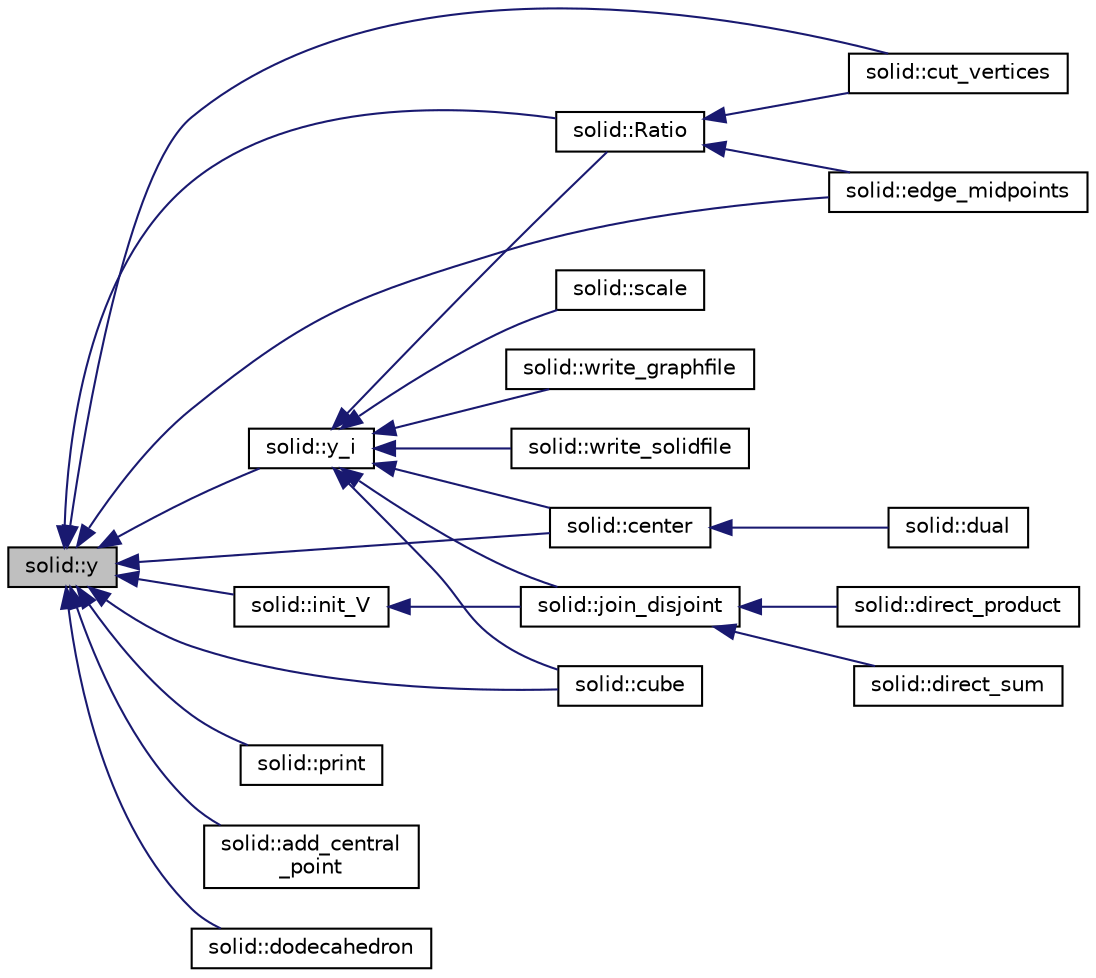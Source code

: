 digraph "solid::y"
{
  edge [fontname="Helvetica",fontsize="10",labelfontname="Helvetica",labelfontsize="10"];
  node [fontname="Helvetica",fontsize="10",shape=record];
  rankdir="LR";
  Node4770 [label="solid::y",height=0.2,width=0.4,color="black", fillcolor="grey75", style="filled", fontcolor="black"];
  Node4770 -> Node4771 [dir="back",color="midnightblue",fontsize="10",style="solid",fontname="Helvetica"];
  Node4771 [label="solid::y_i",height=0.2,width=0.4,color="black", fillcolor="white", style="filled",URL="$d8/def/classsolid.html#a962e53cd90bf6f5bd8128ac940b2ffa9"];
  Node4771 -> Node4772 [dir="back",color="midnightblue",fontsize="10",style="solid",fontname="Helvetica"];
  Node4772 [label="solid::center",height=0.2,width=0.4,color="black", fillcolor="white", style="filled",URL="$d8/def/classsolid.html#ae58752f7dd02eda7e0bac1d69b551db2"];
  Node4772 -> Node4773 [dir="back",color="midnightblue",fontsize="10",style="solid",fontname="Helvetica"];
  Node4773 [label="solid::dual",height=0.2,width=0.4,color="black", fillcolor="white", style="filled",URL="$d8/def/classsolid.html#a0147bd21fc7bfed44a10f3b5eca66757"];
  Node4771 -> Node4774 [dir="back",color="midnightblue",fontsize="10",style="solid",fontname="Helvetica"];
  Node4774 [label="solid::Ratio",height=0.2,width=0.4,color="black", fillcolor="white", style="filled",URL="$d8/def/classsolid.html#aef1749a5d84c62c43d2d1196d4ebec08"];
  Node4774 -> Node4775 [dir="back",color="midnightblue",fontsize="10",style="solid",fontname="Helvetica"];
  Node4775 [label="solid::cut_vertices",height=0.2,width=0.4,color="black", fillcolor="white", style="filled",URL="$d8/def/classsolid.html#a286d7bb090878dfbdc2fcd0dcf4739ce"];
  Node4774 -> Node4776 [dir="back",color="midnightblue",fontsize="10",style="solid",fontname="Helvetica"];
  Node4776 [label="solid::edge_midpoints",height=0.2,width=0.4,color="black", fillcolor="white", style="filled",URL="$d8/def/classsolid.html#a00f043a4986f0eec6ed05c14d64919dc"];
  Node4771 -> Node4777 [dir="back",color="midnightblue",fontsize="10",style="solid",fontname="Helvetica"];
  Node4777 [label="solid::join_disjoint",height=0.2,width=0.4,color="black", fillcolor="white", style="filled",URL="$d8/def/classsolid.html#ac3c7868e3b650b7112309c7ad15a394c"];
  Node4777 -> Node4778 [dir="back",color="midnightblue",fontsize="10",style="solid",fontname="Helvetica"];
  Node4778 [label="solid::direct_sum",height=0.2,width=0.4,color="black", fillcolor="white", style="filled",URL="$d8/def/classsolid.html#a2045d572bdbd493c541c69624baeedbf"];
  Node4777 -> Node4779 [dir="back",color="midnightblue",fontsize="10",style="solid",fontname="Helvetica"];
  Node4779 [label="solid::direct_product",height=0.2,width=0.4,color="black", fillcolor="white", style="filled",URL="$d8/def/classsolid.html#a8b4527c066bcebd2e6542fe158c607b0"];
  Node4771 -> Node4780 [dir="back",color="midnightblue",fontsize="10",style="solid",fontname="Helvetica"];
  Node4780 [label="solid::scale",height=0.2,width=0.4,color="black", fillcolor="white", style="filled",URL="$d8/def/classsolid.html#a26c0fc360080e87361451aaec9faa98c"];
  Node4771 -> Node4781 [dir="back",color="midnightblue",fontsize="10",style="solid",fontname="Helvetica"];
  Node4781 [label="solid::cube",height=0.2,width=0.4,color="black", fillcolor="white", style="filled",URL="$d8/def/classsolid.html#a308e6888759550da489397527ed89137"];
  Node4771 -> Node4782 [dir="back",color="midnightblue",fontsize="10",style="solid",fontname="Helvetica"];
  Node4782 [label="solid::write_graphfile",height=0.2,width=0.4,color="black", fillcolor="white", style="filled",URL="$d8/def/classsolid.html#ab21f3d7cb562fa9ce61b1a1cb2e5a411"];
  Node4771 -> Node4783 [dir="back",color="midnightblue",fontsize="10",style="solid",fontname="Helvetica"];
  Node4783 [label="solid::write_solidfile",height=0.2,width=0.4,color="black", fillcolor="white", style="filled",URL="$d8/def/classsolid.html#a60865c3210ff835fe2bd528f2396686d"];
  Node4770 -> Node4784 [dir="back",color="midnightblue",fontsize="10",style="solid",fontname="Helvetica"];
  Node4784 [label="solid::init_V",height=0.2,width=0.4,color="black", fillcolor="white", style="filled",URL="$d8/def/classsolid.html#a0b156ca77a137dc8aa94ab22d048e542"];
  Node4784 -> Node4777 [dir="back",color="midnightblue",fontsize="10",style="solid",fontname="Helvetica"];
  Node4770 -> Node4785 [dir="back",color="midnightblue",fontsize="10",style="solid",fontname="Helvetica"];
  Node4785 [label="solid::print",height=0.2,width=0.4,color="black", fillcolor="white", style="filled",URL="$d8/def/classsolid.html#a0afe4403778d31d092e2a66c13a9a365"];
  Node4770 -> Node4772 [dir="back",color="midnightblue",fontsize="10",style="solid",fontname="Helvetica"];
  Node4770 -> Node4774 [dir="back",color="midnightblue",fontsize="10",style="solid",fontname="Helvetica"];
  Node4770 -> Node4775 [dir="back",color="midnightblue",fontsize="10",style="solid",fontname="Helvetica"];
  Node4770 -> Node4776 [dir="back",color="midnightblue",fontsize="10",style="solid",fontname="Helvetica"];
  Node4770 -> Node4786 [dir="back",color="midnightblue",fontsize="10",style="solid",fontname="Helvetica"];
  Node4786 [label="solid::add_central\l_point",height=0.2,width=0.4,color="black", fillcolor="white", style="filled",URL="$d8/def/classsolid.html#abec108e749250b1fbab7c8dcf98b96ae"];
  Node4770 -> Node4781 [dir="back",color="midnightblue",fontsize="10",style="solid",fontname="Helvetica"];
  Node4770 -> Node4787 [dir="back",color="midnightblue",fontsize="10",style="solid",fontname="Helvetica"];
  Node4787 [label="solid::dodecahedron",height=0.2,width=0.4,color="black", fillcolor="white", style="filled",URL="$d8/def/classsolid.html#a514072d4dfd0f82ba24b0df1ac302d6f"];
}

